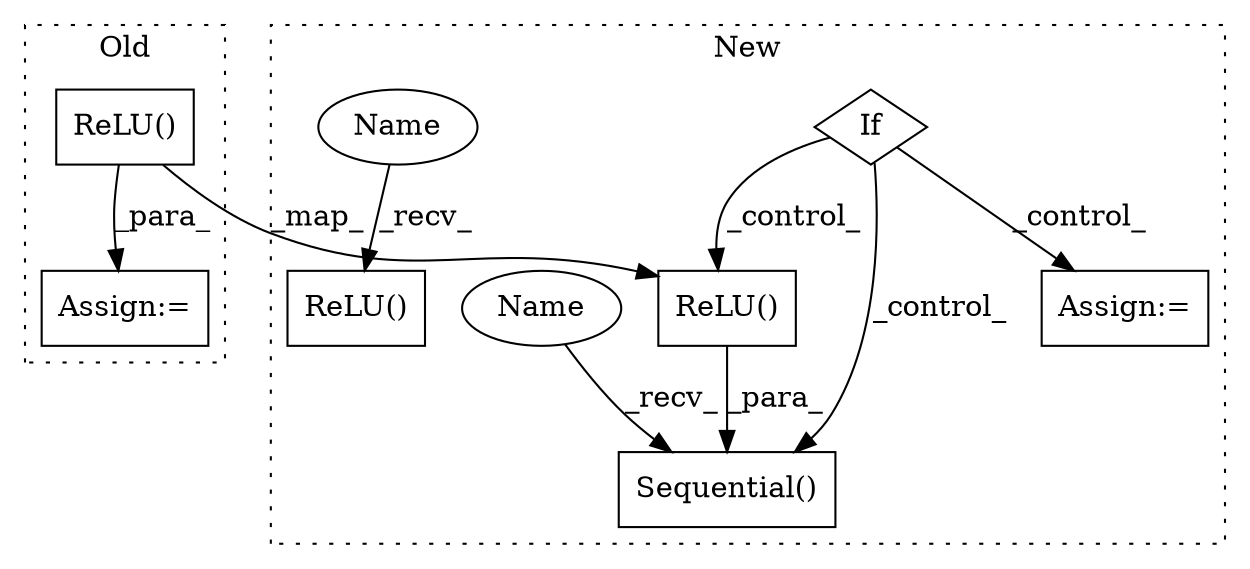 digraph G {
subgraph cluster0 {
1 [label="ReLU()" a="75" s="5426" l="21" shape="box"];
3 [label="Assign:=" a="68" s="5423" l="3" shape="box"];
label = "Old";
style="dotted";
}
subgraph cluster1 {
2 [label="ReLU()" a="75" s="5877" l="21" shape="box"];
4 [label="ReLU()" a="75" s="5544" l="21" shape="box"];
5 [label="Sequential()" a="75" s="5694,5968" l="35,19" shape="box"];
6 [label="If" a="96" s="5580,5609" l="0,14" shape="diamond"];
7 [label="Assign:=" a="68" s="6032" l="3" shape="box"];
8 [label="Name" a="87" s="5694" l="2" shape="ellipse"];
9 [label="Name" a="87" s="5544" l="2" shape="ellipse"];
label = "New";
style="dotted";
}
1 -> 3 [label="_para_"];
1 -> 2 [label="_map_"];
2 -> 5 [label="_para_"];
6 -> 7 [label="_control_"];
6 -> 2 [label="_control_"];
6 -> 5 [label="_control_"];
8 -> 5 [label="_recv_"];
9 -> 4 [label="_recv_"];
}